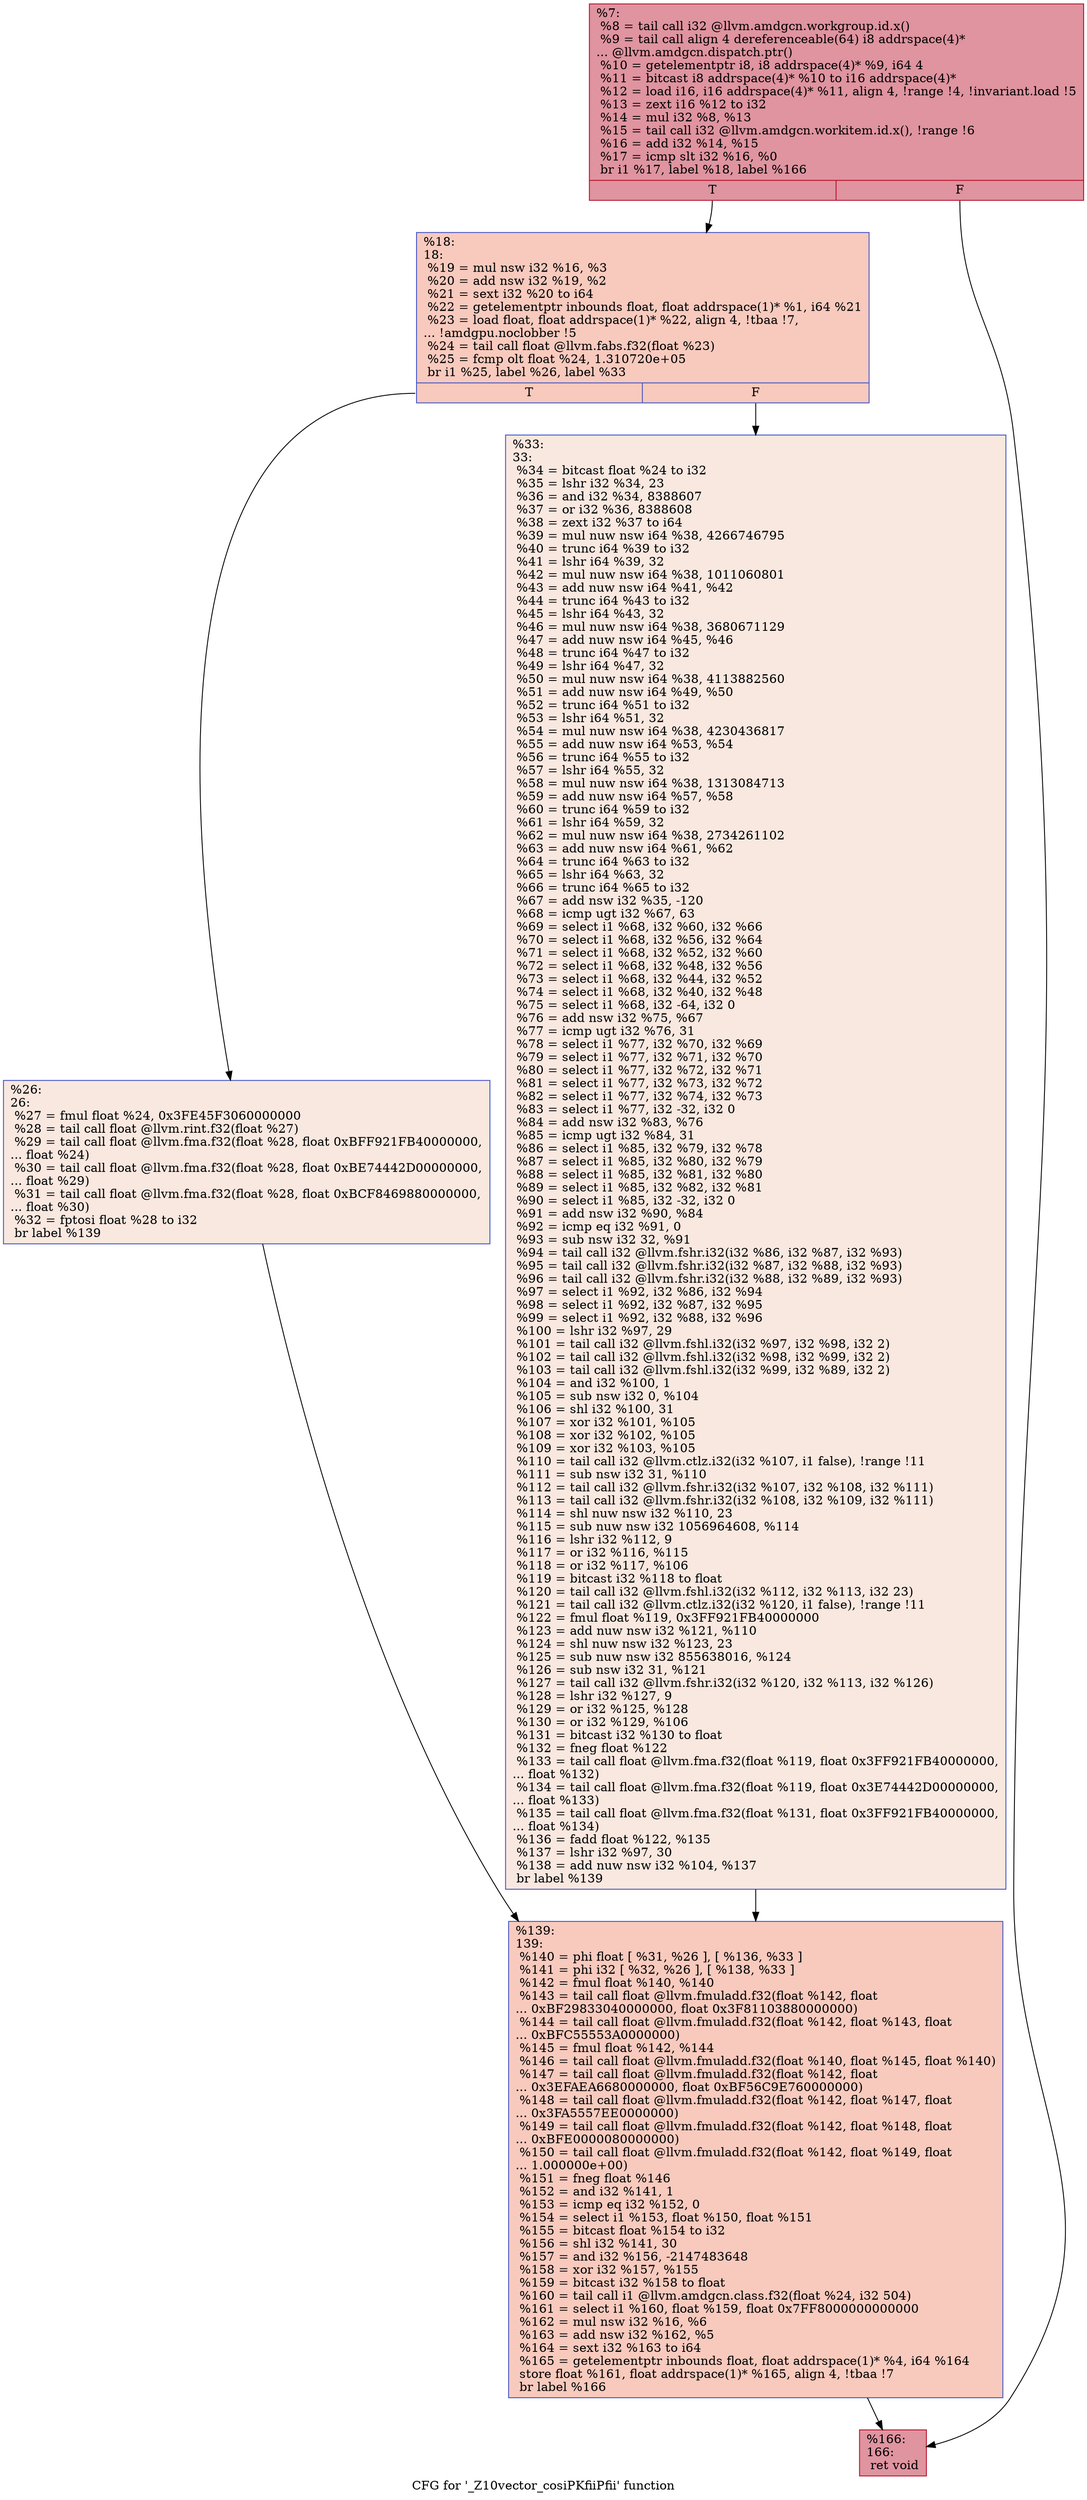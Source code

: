 digraph "CFG for '_Z10vector_cosiPKfiiPfii' function" {
	label="CFG for '_Z10vector_cosiPKfiiPfii' function";

	Node0x5981de0 [shape=record,color="#b70d28ff", style=filled, fillcolor="#b70d2870",label="{%7:\l  %8 = tail call i32 @llvm.amdgcn.workgroup.id.x()\l  %9 = tail call align 4 dereferenceable(64) i8 addrspace(4)*\l... @llvm.amdgcn.dispatch.ptr()\l  %10 = getelementptr i8, i8 addrspace(4)* %9, i64 4\l  %11 = bitcast i8 addrspace(4)* %10 to i16 addrspace(4)*\l  %12 = load i16, i16 addrspace(4)* %11, align 4, !range !4, !invariant.load !5\l  %13 = zext i16 %12 to i32\l  %14 = mul i32 %8, %13\l  %15 = tail call i32 @llvm.amdgcn.workitem.id.x(), !range !6\l  %16 = add i32 %14, %15\l  %17 = icmp slt i32 %16, %0\l  br i1 %17, label %18, label %166\l|{<s0>T|<s1>F}}"];
	Node0x5981de0:s0 -> Node0x5983d10;
	Node0x5981de0:s1 -> Node0x5983da0;
	Node0x5983d10 [shape=record,color="#3d50c3ff", style=filled, fillcolor="#ef886b70",label="{%18:\l18:                                               \l  %19 = mul nsw i32 %16, %3\l  %20 = add nsw i32 %19, %2\l  %21 = sext i32 %20 to i64\l  %22 = getelementptr inbounds float, float addrspace(1)* %1, i64 %21\l  %23 = load float, float addrspace(1)* %22, align 4, !tbaa !7,\l... !amdgpu.noclobber !5\l  %24 = tail call float @llvm.fabs.f32(float %23)\l  %25 = fcmp olt float %24, 1.310720e+05\l  br i1 %25, label %26, label %33\l|{<s0>T|<s1>F}}"];
	Node0x5983d10:s0 -> Node0x59855b0;
	Node0x5983d10:s1 -> Node0x5985640;
	Node0x59855b0 [shape=record,color="#3d50c3ff", style=filled, fillcolor="#f1ccb870",label="{%26:\l26:                                               \l  %27 = fmul float %24, 0x3FE45F3060000000\l  %28 = tail call float @llvm.rint.f32(float %27)\l  %29 = tail call float @llvm.fma.f32(float %28, float 0xBFF921FB40000000,\l... float %24)\l  %30 = tail call float @llvm.fma.f32(float %28, float 0xBE74442D00000000,\l... float %29)\l  %31 = tail call float @llvm.fma.f32(float %28, float 0xBCF8469880000000,\l... float %30)\l  %32 = fptosi float %28 to i32\l  br label %139\l}"];
	Node0x59855b0 -> Node0x5983c00;
	Node0x5985640 [shape=record,color="#3d50c3ff", style=filled, fillcolor="#f1ccb870",label="{%33:\l33:                                               \l  %34 = bitcast float %24 to i32\l  %35 = lshr i32 %34, 23\l  %36 = and i32 %34, 8388607\l  %37 = or i32 %36, 8388608\l  %38 = zext i32 %37 to i64\l  %39 = mul nuw nsw i64 %38, 4266746795\l  %40 = trunc i64 %39 to i32\l  %41 = lshr i64 %39, 32\l  %42 = mul nuw nsw i64 %38, 1011060801\l  %43 = add nuw nsw i64 %41, %42\l  %44 = trunc i64 %43 to i32\l  %45 = lshr i64 %43, 32\l  %46 = mul nuw nsw i64 %38, 3680671129\l  %47 = add nuw nsw i64 %45, %46\l  %48 = trunc i64 %47 to i32\l  %49 = lshr i64 %47, 32\l  %50 = mul nuw nsw i64 %38, 4113882560\l  %51 = add nuw nsw i64 %49, %50\l  %52 = trunc i64 %51 to i32\l  %53 = lshr i64 %51, 32\l  %54 = mul nuw nsw i64 %38, 4230436817\l  %55 = add nuw nsw i64 %53, %54\l  %56 = trunc i64 %55 to i32\l  %57 = lshr i64 %55, 32\l  %58 = mul nuw nsw i64 %38, 1313084713\l  %59 = add nuw nsw i64 %57, %58\l  %60 = trunc i64 %59 to i32\l  %61 = lshr i64 %59, 32\l  %62 = mul nuw nsw i64 %38, 2734261102\l  %63 = add nuw nsw i64 %61, %62\l  %64 = trunc i64 %63 to i32\l  %65 = lshr i64 %63, 32\l  %66 = trunc i64 %65 to i32\l  %67 = add nsw i32 %35, -120\l  %68 = icmp ugt i32 %67, 63\l  %69 = select i1 %68, i32 %60, i32 %66\l  %70 = select i1 %68, i32 %56, i32 %64\l  %71 = select i1 %68, i32 %52, i32 %60\l  %72 = select i1 %68, i32 %48, i32 %56\l  %73 = select i1 %68, i32 %44, i32 %52\l  %74 = select i1 %68, i32 %40, i32 %48\l  %75 = select i1 %68, i32 -64, i32 0\l  %76 = add nsw i32 %75, %67\l  %77 = icmp ugt i32 %76, 31\l  %78 = select i1 %77, i32 %70, i32 %69\l  %79 = select i1 %77, i32 %71, i32 %70\l  %80 = select i1 %77, i32 %72, i32 %71\l  %81 = select i1 %77, i32 %73, i32 %72\l  %82 = select i1 %77, i32 %74, i32 %73\l  %83 = select i1 %77, i32 -32, i32 0\l  %84 = add nsw i32 %83, %76\l  %85 = icmp ugt i32 %84, 31\l  %86 = select i1 %85, i32 %79, i32 %78\l  %87 = select i1 %85, i32 %80, i32 %79\l  %88 = select i1 %85, i32 %81, i32 %80\l  %89 = select i1 %85, i32 %82, i32 %81\l  %90 = select i1 %85, i32 -32, i32 0\l  %91 = add nsw i32 %90, %84\l  %92 = icmp eq i32 %91, 0\l  %93 = sub nsw i32 32, %91\l  %94 = tail call i32 @llvm.fshr.i32(i32 %86, i32 %87, i32 %93)\l  %95 = tail call i32 @llvm.fshr.i32(i32 %87, i32 %88, i32 %93)\l  %96 = tail call i32 @llvm.fshr.i32(i32 %88, i32 %89, i32 %93)\l  %97 = select i1 %92, i32 %86, i32 %94\l  %98 = select i1 %92, i32 %87, i32 %95\l  %99 = select i1 %92, i32 %88, i32 %96\l  %100 = lshr i32 %97, 29\l  %101 = tail call i32 @llvm.fshl.i32(i32 %97, i32 %98, i32 2)\l  %102 = tail call i32 @llvm.fshl.i32(i32 %98, i32 %99, i32 2)\l  %103 = tail call i32 @llvm.fshl.i32(i32 %99, i32 %89, i32 2)\l  %104 = and i32 %100, 1\l  %105 = sub nsw i32 0, %104\l  %106 = shl i32 %100, 31\l  %107 = xor i32 %101, %105\l  %108 = xor i32 %102, %105\l  %109 = xor i32 %103, %105\l  %110 = tail call i32 @llvm.ctlz.i32(i32 %107, i1 false), !range !11\l  %111 = sub nsw i32 31, %110\l  %112 = tail call i32 @llvm.fshr.i32(i32 %107, i32 %108, i32 %111)\l  %113 = tail call i32 @llvm.fshr.i32(i32 %108, i32 %109, i32 %111)\l  %114 = shl nuw nsw i32 %110, 23\l  %115 = sub nuw nsw i32 1056964608, %114\l  %116 = lshr i32 %112, 9\l  %117 = or i32 %116, %115\l  %118 = or i32 %117, %106\l  %119 = bitcast i32 %118 to float\l  %120 = tail call i32 @llvm.fshl.i32(i32 %112, i32 %113, i32 23)\l  %121 = tail call i32 @llvm.ctlz.i32(i32 %120, i1 false), !range !11\l  %122 = fmul float %119, 0x3FF921FB40000000\l  %123 = add nuw nsw i32 %121, %110\l  %124 = shl nuw nsw i32 %123, 23\l  %125 = sub nuw nsw i32 855638016, %124\l  %126 = sub nsw i32 31, %121\l  %127 = tail call i32 @llvm.fshr.i32(i32 %120, i32 %113, i32 %126)\l  %128 = lshr i32 %127, 9\l  %129 = or i32 %125, %128\l  %130 = or i32 %129, %106\l  %131 = bitcast i32 %130 to float\l  %132 = fneg float %122\l  %133 = tail call float @llvm.fma.f32(float %119, float 0x3FF921FB40000000,\l... float %132)\l  %134 = tail call float @llvm.fma.f32(float %119, float 0x3E74442D00000000,\l... float %133)\l  %135 = tail call float @llvm.fma.f32(float %131, float 0x3FF921FB40000000,\l... float %134)\l  %136 = fadd float %122, %135\l  %137 = lshr i32 %97, 30\l  %138 = add nuw nsw i32 %104, %137\l  br label %139\l}"];
	Node0x5985640 -> Node0x5983c00;
	Node0x5983c00 [shape=record,color="#3d50c3ff", style=filled, fillcolor="#ef886b70",label="{%139:\l139:                                              \l  %140 = phi float [ %31, %26 ], [ %136, %33 ]\l  %141 = phi i32 [ %32, %26 ], [ %138, %33 ]\l  %142 = fmul float %140, %140\l  %143 = tail call float @llvm.fmuladd.f32(float %142, float\l... 0xBF29833040000000, float 0x3F81103880000000)\l  %144 = tail call float @llvm.fmuladd.f32(float %142, float %143, float\l... 0xBFC55553A0000000)\l  %145 = fmul float %142, %144\l  %146 = tail call float @llvm.fmuladd.f32(float %140, float %145, float %140)\l  %147 = tail call float @llvm.fmuladd.f32(float %142, float\l... 0x3EFAEA6680000000, float 0xBF56C9E760000000)\l  %148 = tail call float @llvm.fmuladd.f32(float %142, float %147, float\l... 0x3FA5557EE0000000)\l  %149 = tail call float @llvm.fmuladd.f32(float %142, float %148, float\l... 0xBFE0000080000000)\l  %150 = tail call float @llvm.fmuladd.f32(float %142, float %149, float\l... 1.000000e+00)\l  %151 = fneg float %146\l  %152 = and i32 %141, 1\l  %153 = icmp eq i32 %152, 0\l  %154 = select i1 %153, float %150, float %151\l  %155 = bitcast float %154 to i32\l  %156 = shl i32 %141, 30\l  %157 = and i32 %156, -2147483648\l  %158 = xor i32 %157, %155\l  %159 = bitcast i32 %158 to float\l  %160 = tail call i1 @llvm.amdgcn.class.f32(float %24, i32 504)\l  %161 = select i1 %160, float %159, float 0x7FF8000000000000\l  %162 = mul nsw i32 %16, %6\l  %163 = add nsw i32 %162, %5\l  %164 = sext i32 %163 to i64\l  %165 = getelementptr inbounds float, float addrspace(1)* %4, i64 %164\l  store float %161, float addrspace(1)* %165, align 4, !tbaa !7\l  br label %166\l}"];
	Node0x5983c00 -> Node0x5983da0;
	Node0x5983da0 [shape=record,color="#b70d28ff", style=filled, fillcolor="#b70d2870",label="{%166:\l166:                                              \l  ret void\l}"];
}
